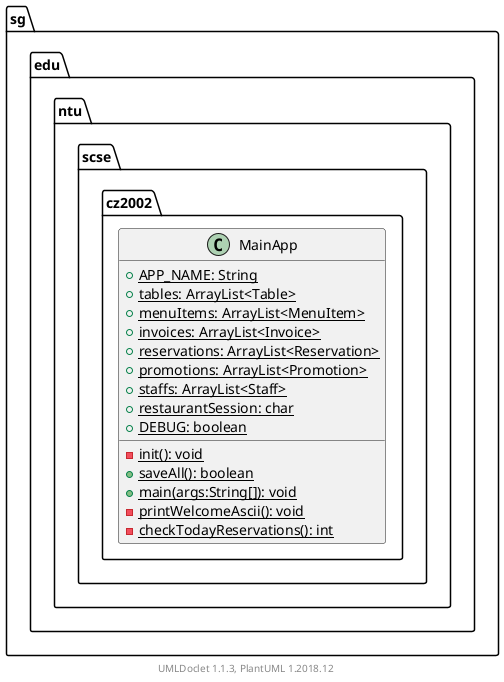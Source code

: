 @startuml

    namespace sg.edu.ntu.scse.cz2002 {

        class MainApp [[../sg/edu/ntu/scse/cz2002/MainApp.html]] {
            {static} +APP_NAME: String
            {static} +tables: ArrayList<Table>
            {static} +menuItems: ArrayList<MenuItem>
            {static} +invoices: ArrayList<Invoice>
            {static} +reservations: ArrayList<Reservation>
            {static} +promotions: ArrayList<Promotion>
            {static} +staffs: ArrayList<Staff>
            {static} +restaurantSession: char
            {static} +DEBUG: boolean
            {static} -init(): void
            {static} +saveAll(): boolean
            {static} +main(args:String[]): void
            {static} -printWelcomeAscii(): void
            {static} -checkTodayReservations(): int
        }

    }


    center footer UMLDoclet 1.1.3, PlantUML 1.2018.12
@enduml
